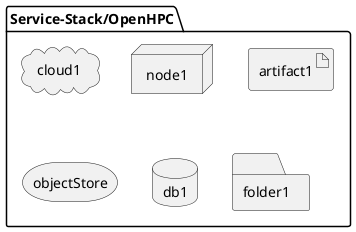 @startuml

package  "Service-Stack/OpenHPC" {
  cloud cloud1
  node node1
  artifact artifact1
  storage objectStore
  database db1
  folder folder1
}

@enduml
